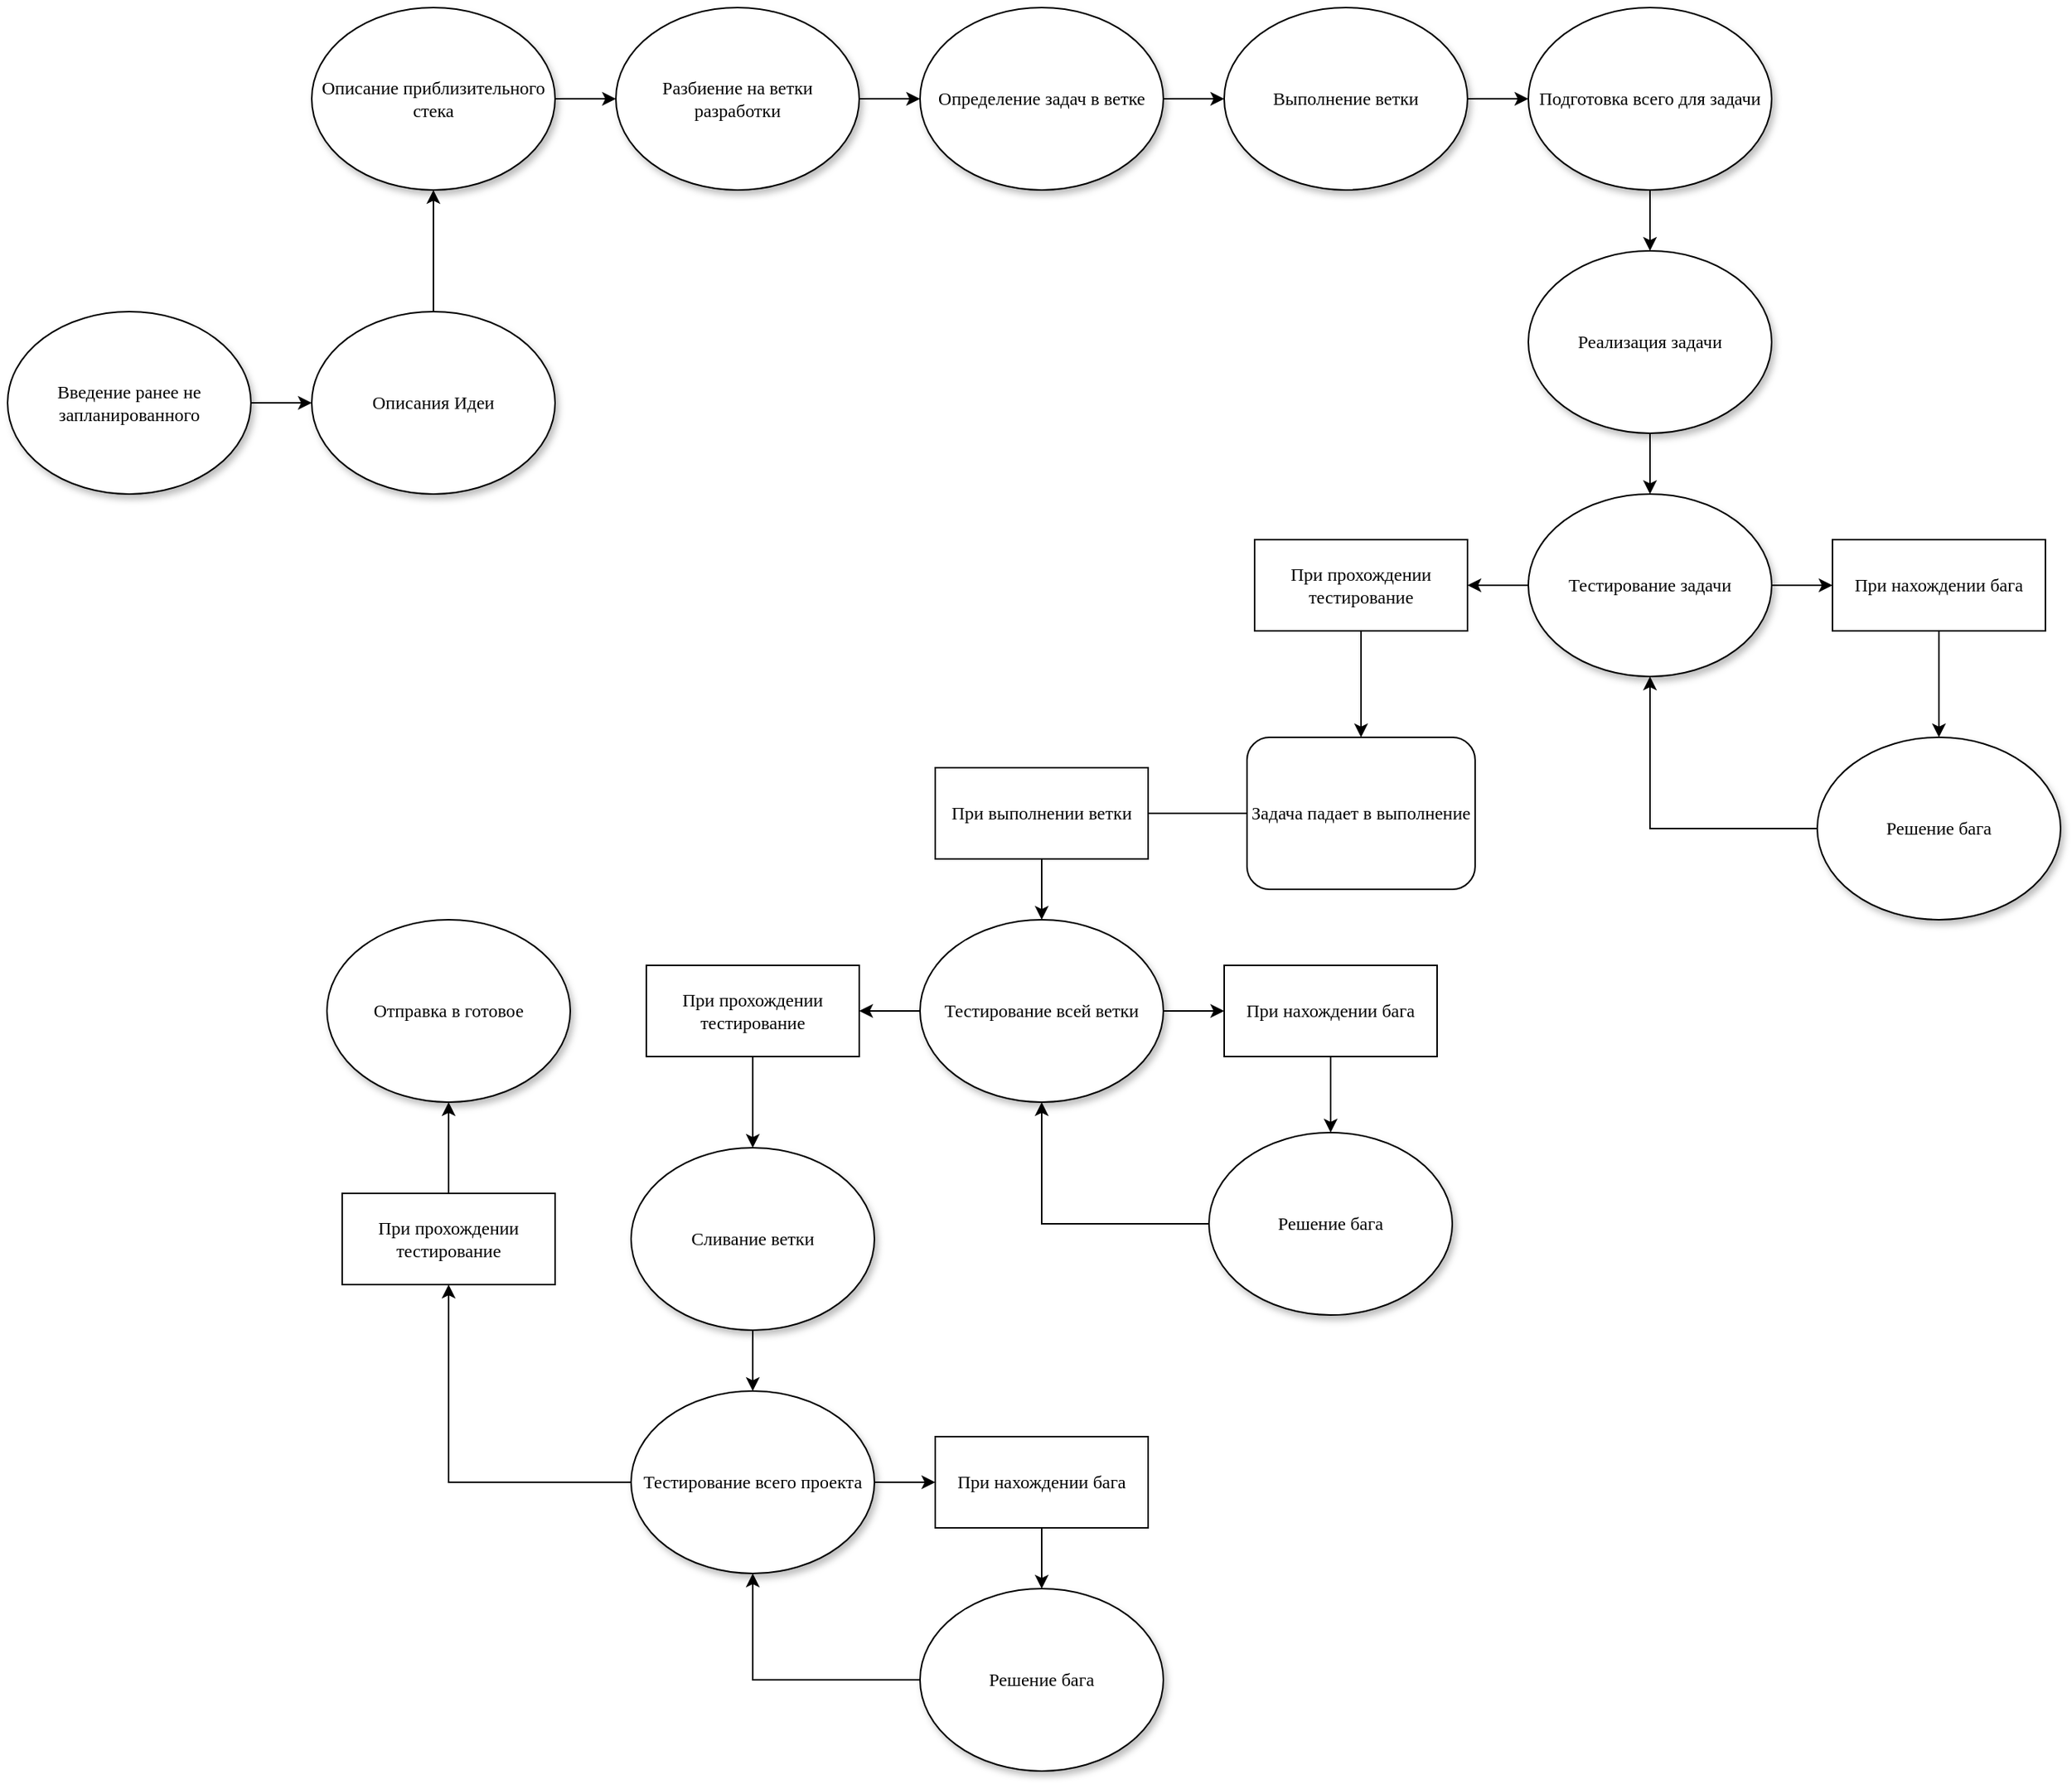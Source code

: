 <mxfile version="24.4.9" type="github">
  <diagram name="Page-1" id="42789a77-a242-8287-6e28-9cd8cfd52e62">
    <mxGraphModel dx="3630" dy="1495" grid="1" gridSize="10" guides="1" tooltips="1" connect="1" arrows="1" fold="1" page="1" pageScale="1" pageWidth="1100" pageHeight="850" background="none" math="0" shadow="0">
      <root>
        <mxCell id="0" />
        <mxCell id="1" parent="0" />
        <mxCell id="lRqvwbuOuGOCH_KBD1G7-10" style="edgeStyle=orthogonalEdgeStyle;rounded=0;orthogonalLoop=1;jettySize=auto;html=1;" edge="1" parent="1" source="lRqvwbuOuGOCH_KBD1G7-3" target="lRqvwbuOuGOCH_KBD1G7-4">
          <mxGeometry relative="1" as="geometry" />
        </mxCell>
        <mxCell id="lRqvwbuOuGOCH_KBD1G7-3" value="Описания Идеи" style="ellipse;whiteSpace=wrap;html=1;rounded=0;shadow=1;comic=0;labelBackgroundColor=none;strokeWidth=1;fontFamily=Verdana;fontSize=12;align=center;" vertex="1" parent="1">
          <mxGeometry x="-120" y="880" width="160" height="120" as="geometry" />
        </mxCell>
        <mxCell id="lRqvwbuOuGOCH_KBD1G7-68" style="edgeStyle=orthogonalEdgeStyle;rounded=0;orthogonalLoop=1;jettySize=auto;html=1;" edge="1" parent="1" source="lRqvwbuOuGOCH_KBD1G7-4" target="lRqvwbuOuGOCH_KBD1G7-9">
          <mxGeometry relative="1" as="geometry" />
        </mxCell>
        <mxCell id="lRqvwbuOuGOCH_KBD1G7-4" value="Описание приблизительного стека" style="ellipse;whiteSpace=wrap;html=1;rounded=0;shadow=1;comic=0;labelBackgroundColor=none;strokeWidth=1;fontFamily=Verdana;fontSize=12;align=center;" vertex="1" parent="1">
          <mxGeometry x="-120" y="680" width="160" height="120" as="geometry" />
        </mxCell>
        <mxCell id="lRqvwbuOuGOCH_KBD1G7-21" style="edgeStyle=orthogonalEdgeStyle;rounded=0;orthogonalLoop=1;jettySize=auto;html=1;entryX=0.5;entryY=0;entryDx=0;entryDy=0;" edge="1" parent="1" source="lRqvwbuOuGOCH_KBD1G7-7" target="lRqvwbuOuGOCH_KBD1G7-15">
          <mxGeometry relative="1" as="geometry" />
        </mxCell>
        <mxCell id="lRqvwbuOuGOCH_KBD1G7-7" value="Подготовка всего для задачи" style="ellipse;whiteSpace=wrap;html=1;rounded=0;shadow=1;comic=0;labelBackgroundColor=none;strokeWidth=1;fontFamily=Verdana;fontSize=12;align=center;" vertex="1" parent="1">
          <mxGeometry x="680" y="680" width="160" height="120" as="geometry" />
        </mxCell>
        <mxCell id="lRqvwbuOuGOCH_KBD1G7-19" style="edgeStyle=orthogonalEdgeStyle;rounded=0;orthogonalLoop=1;jettySize=auto;html=1;" edge="1" parent="1" source="lRqvwbuOuGOCH_KBD1G7-8" target="lRqvwbuOuGOCH_KBD1G7-18">
          <mxGeometry relative="1" as="geometry" />
        </mxCell>
        <mxCell id="lRqvwbuOuGOCH_KBD1G7-8" value="Определение задач в ветке" style="ellipse;whiteSpace=wrap;html=1;rounded=0;shadow=1;comic=0;labelBackgroundColor=none;strokeWidth=1;fontFamily=Verdana;fontSize=12;align=center;" vertex="1" parent="1">
          <mxGeometry x="280" y="680" width="160" height="120" as="geometry" />
        </mxCell>
        <mxCell id="lRqvwbuOuGOCH_KBD1G7-12" style="edgeStyle=orthogonalEdgeStyle;rounded=0;orthogonalLoop=1;jettySize=auto;html=1;" edge="1" parent="1" source="lRqvwbuOuGOCH_KBD1G7-9" target="lRqvwbuOuGOCH_KBD1G7-8">
          <mxGeometry relative="1" as="geometry" />
        </mxCell>
        <mxCell id="lRqvwbuOuGOCH_KBD1G7-9" value="Разбиение на ветки разработки" style="ellipse;whiteSpace=wrap;html=1;rounded=0;shadow=1;comic=0;labelBackgroundColor=none;strokeWidth=1;fontFamily=Verdana;fontSize=12;align=center;" vertex="1" parent="1">
          <mxGeometry x="80" y="680" width="160" height="120" as="geometry" />
        </mxCell>
        <mxCell id="lRqvwbuOuGOCH_KBD1G7-30" style="edgeStyle=orthogonalEdgeStyle;rounded=0;orthogonalLoop=1;jettySize=auto;html=1;entryX=0;entryY=0.5;entryDx=0;entryDy=0;" edge="1" parent="1" source="lRqvwbuOuGOCH_KBD1G7-14">
          <mxGeometry relative="1" as="geometry">
            <mxPoint x="880" y="1060" as="targetPoint" />
          </mxGeometry>
        </mxCell>
        <mxCell id="lRqvwbuOuGOCH_KBD1G7-31" style="edgeStyle=orthogonalEdgeStyle;rounded=0;orthogonalLoop=1;jettySize=auto;html=1;entryX=1;entryY=0.5;entryDx=0;entryDy=0;" edge="1" parent="1" source="lRqvwbuOuGOCH_KBD1G7-14">
          <mxGeometry relative="1" as="geometry">
            <mxPoint x="640" y="1060" as="targetPoint" />
          </mxGeometry>
        </mxCell>
        <mxCell id="lRqvwbuOuGOCH_KBD1G7-14" value="Тестирование задачи" style="ellipse;whiteSpace=wrap;html=1;rounded=0;shadow=1;comic=0;labelBackgroundColor=none;strokeWidth=1;fontFamily=Verdana;fontSize=12;align=center;" vertex="1" parent="1">
          <mxGeometry x="680" y="1000" width="160" height="120" as="geometry" />
        </mxCell>
        <mxCell id="lRqvwbuOuGOCH_KBD1G7-29" style="edgeStyle=orthogonalEdgeStyle;rounded=0;orthogonalLoop=1;jettySize=auto;html=1;" edge="1" parent="1" source="lRqvwbuOuGOCH_KBD1G7-15" target="lRqvwbuOuGOCH_KBD1G7-14">
          <mxGeometry relative="1" as="geometry" />
        </mxCell>
        <mxCell id="lRqvwbuOuGOCH_KBD1G7-15" value="Реализация задачи" style="ellipse;whiteSpace=wrap;html=1;rounded=0;shadow=1;comic=0;labelBackgroundColor=none;strokeWidth=1;fontFamily=Verdana;fontSize=12;align=center;" vertex="1" parent="1">
          <mxGeometry x="680" y="840" width="160" height="120" as="geometry" />
        </mxCell>
        <mxCell id="lRqvwbuOuGOCH_KBD1G7-34" style="edgeStyle=orthogonalEdgeStyle;rounded=0;orthogonalLoop=1;jettySize=auto;html=1;" edge="1" parent="1" source="lRqvwbuOuGOCH_KBD1G7-18" target="lRqvwbuOuGOCH_KBD1G7-7">
          <mxGeometry relative="1" as="geometry">
            <mxPoint x="670" y="740" as="targetPoint" />
          </mxGeometry>
        </mxCell>
        <mxCell id="lRqvwbuOuGOCH_KBD1G7-18" value="Выполнение ветки" style="ellipse;whiteSpace=wrap;html=1;rounded=0;shadow=1;comic=0;labelBackgroundColor=none;strokeWidth=1;fontFamily=Verdana;fontSize=12;align=center;" vertex="1" parent="1">
          <mxGeometry x="480" y="680" width="160" height="120" as="geometry" />
        </mxCell>
        <mxCell id="lRqvwbuOuGOCH_KBD1G7-37" style="edgeStyle=orthogonalEdgeStyle;rounded=0;orthogonalLoop=1;jettySize=auto;html=1;entryX=0.5;entryY=1;entryDx=0;entryDy=0;" edge="1" parent="1" source="lRqvwbuOuGOCH_KBD1G7-24" target="lRqvwbuOuGOCH_KBD1G7-14">
          <mxGeometry relative="1" as="geometry" />
        </mxCell>
        <mxCell id="lRqvwbuOuGOCH_KBD1G7-24" value="Решение бага" style="ellipse;whiteSpace=wrap;html=1;rounded=0;shadow=1;comic=0;labelBackgroundColor=none;strokeWidth=1;fontFamily=Verdana;fontSize=12;align=center;" vertex="1" parent="1">
          <mxGeometry x="870" y="1160" width="160" height="120" as="geometry" />
        </mxCell>
        <mxCell id="lRqvwbuOuGOCH_KBD1G7-28" style="edgeStyle=orthogonalEdgeStyle;rounded=0;orthogonalLoop=1;jettySize=auto;html=1;entryX=0;entryY=0.5;entryDx=0;entryDy=0;" edge="1" parent="1" source="lRqvwbuOuGOCH_KBD1G7-27" target="lRqvwbuOuGOCH_KBD1G7-3">
          <mxGeometry relative="1" as="geometry" />
        </mxCell>
        <mxCell id="lRqvwbuOuGOCH_KBD1G7-27" value="Введение ранее не запланированного" style="ellipse;whiteSpace=wrap;html=1;rounded=0;shadow=1;comic=0;labelBackgroundColor=none;strokeWidth=1;fontFamily=Verdana;fontSize=12;align=center;" vertex="1" parent="1">
          <mxGeometry x="-320" y="880" width="160" height="120" as="geometry" />
        </mxCell>
        <mxCell id="lRqvwbuOuGOCH_KBD1G7-38" style="edgeStyle=orthogonalEdgeStyle;rounded=0;orthogonalLoop=1;jettySize=auto;html=1;entryX=0.5;entryY=0;entryDx=0;entryDy=0;" edge="1" parent="1" source="lRqvwbuOuGOCH_KBD1G7-32">
          <mxGeometry relative="1" as="geometry">
            <mxPoint x="570" y="1160" as="targetPoint" />
          </mxGeometry>
        </mxCell>
        <mxCell id="lRqvwbuOuGOCH_KBD1G7-32" value="&lt;span style=&quot;font-family: Verdana;&quot;&gt;При прохождении тестирование&lt;/span&gt;" style="rounded=0;whiteSpace=wrap;html=1;" vertex="1" parent="1">
          <mxGeometry x="500" y="1030" width="140" height="60" as="geometry" />
        </mxCell>
        <mxCell id="lRqvwbuOuGOCH_KBD1G7-35" style="edgeStyle=orthogonalEdgeStyle;rounded=0;orthogonalLoop=1;jettySize=auto;html=1;entryX=0.5;entryY=0;entryDx=0;entryDy=0;" edge="1" parent="1" source="lRqvwbuOuGOCH_KBD1G7-33" target="lRqvwbuOuGOCH_KBD1G7-24">
          <mxGeometry relative="1" as="geometry" />
        </mxCell>
        <mxCell id="lRqvwbuOuGOCH_KBD1G7-33" value="&lt;span style=&quot;font-family: Verdana;&quot;&gt;При нахождении бага&lt;/span&gt;" style="rounded=0;whiteSpace=wrap;html=1;" vertex="1" parent="1">
          <mxGeometry x="880" y="1030" width="140" height="60" as="geometry" />
        </mxCell>
        <mxCell id="lRqvwbuOuGOCH_KBD1G7-43" style="edgeStyle=orthogonalEdgeStyle;rounded=0;orthogonalLoop=1;jettySize=auto;html=1;exitX=0;exitY=0.5;exitDx=0;exitDy=0;entryX=1;entryY=0.5;entryDx=0;entryDy=0;" edge="1" parent="1" source="lRqvwbuOuGOCH_KBD1G7-39">
          <mxGeometry relative="1" as="geometry">
            <mxPoint x="410" y="1210" as="targetPoint" />
          </mxGeometry>
        </mxCell>
        <mxCell id="lRqvwbuOuGOCH_KBD1G7-39" value="&lt;span style=&quot;font-family: Verdana;&quot;&gt;Задача падает в выполнение&lt;/span&gt;" style="rounded=1;whiteSpace=wrap;html=1;" vertex="1" parent="1">
          <mxGeometry x="495" y="1160" width="150" height="100" as="geometry" />
        </mxCell>
        <mxCell id="lRqvwbuOuGOCH_KBD1G7-40" value="Отправка в готовое" style="ellipse;whiteSpace=wrap;html=1;rounded=0;shadow=1;comic=0;labelBackgroundColor=none;strokeWidth=1;fontFamily=Verdana;fontSize=12;align=center;" vertex="1" parent="1">
          <mxGeometry x="-110" y="1280" width="160" height="120" as="geometry" />
        </mxCell>
        <mxCell id="lRqvwbuOuGOCH_KBD1G7-50" style="edgeStyle=orthogonalEdgeStyle;rounded=0;orthogonalLoop=1;jettySize=auto;html=1;" edge="1" parent="1" source="lRqvwbuOuGOCH_KBD1G7-42" target="lRqvwbuOuGOCH_KBD1G7-48">
          <mxGeometry relative="1" as="geometry" />
        </mxCell>
        <mxCell id="lRqvwbuOuGOCH_KBD1G7-60" style="edgeStyle=orthogonalEdgeStyle;rounded=0;orthogonalLoop=1;jettySize=auto;html=1;entryX=0;entryY=0.5;entryDx=0;entryDy=0;" edge="1" parent="1" source="lRqvwbuOuGOCH_KBD1G7-42" target="lRqvwbuOuGOCH_KBD1G7-53">
          <mxGeometry relative="1" as="geometry" />
        </mxCell>
        <mxCell id="lRqvwbuOuGOCH_KBD1G7-42" value="Тестирование всей ветки" style="ellipse;whiteSpace=wrap;html=1;rounded=0;shadow=1;comic=0;labelBackgroundColor=none;strokeWidth=1;fontFamily=Verdana;fontSize=12;align=center;" vertex="1" parent="1">
          <mxGeometry x="280" y="1280" width="160" height="120" as="geometry" />
        </mxCell>
        <mxCell id="lRqvwbuOuGOCH_KBD1G7-46" style="edgeStyle=orthogonalEdgeStyle;rounded=0;orthogonalLoop=1;jettySize=auto;html=1;entryX=0.5;entryY=0;entryDx=0;entryDy=0;" edge="1" parent="1" source="lRqvwbuOuGOCH_KBD1G7-44" target="lRqvwbuOuGOCH_KBD1G7-42">
          <mxGeometry relative="1" as="geometry" />
        </mxCell>
        <mxCell id="lRqvwbuOuGOCH_KBD1G7-44" value="&lt;span style=&quot;font-family: Verdana;&quot;&gt;При выполнении ветки&lt;/span&gt;" style="rounded=0;whiteSpace=wrap;html=1;" vertex="1" parent="1">
          <mxGeometry x="290" y="1180" width="140" height="60" as="geometry" />
        </mxCell>
        <mxCell id="lRqvwbuOuGOCH_KBD1G7-70" style="edgeStyle=orthogonalEdgeStyle;rounded=0;orthogonalLoop=1;jettySize=auto;html=1;exitX=0.5;exitY=1;exitDx=0;exitDy=0;" edge="1" parent="1" source="lRqvwbuOuGOCH_KBD1G7-48" target="lRqvwbuOuGOCH_KBD1G7-69">
          <mxGeometry relative="1" as="geometry" />
        </mxCell>
        <mxCell id="lRqvwbuOuGOCH_KBD1G7-48" value="&lt;span style=&quot;font-family: Verdana;&quot;&gt;При прохождении тестирование&lt;/span&gt;" style="rounded=0;whiteSpace=wrap;html=1;" vertex="1" parent="1">
          <mxGeometry x="100" y="1310" width="140" height="60" as="geometry" />
        </mxCell>
        <mxCell id="lRqvwbuOuGOCH_KBD1G7-56" style="edgeStyle=orthogonalEdgeStyle;rounded=0;orthogonalLoop=1;jettySize=auto;html=1;" edge="1" parent="1" source="lRqvwbuOuGOCH_KBD1G7-49" target="lRqvwbuOuGOCH_KBD1G7-55">
          <mxGeometry relative="1" as="geometry" />
        </mxCell>
        <mxCell id="lRqvwbuOuGOCH_KBD1G7-59" style="edgeStyle=orthogonalEdgeStyle;rounded=0;orthogonalLoop=1;jettySize=auto;html=1;exitX=1;exitY=0.5;exitDx=0;exitDy=0;entryX=0;entryY=0.5;entryDx=0;entryDy=0;" edge="1" parent="1" source="lRqvwbuOuGOCH_KBD1G7-49" target="lRqvwbuOuGOCH_KBD1G7-52">
          <mxGeometry relative="1" as="geometry" />
        </mxCell>
        <mxCell id="lRqvwbuOuGOCH_KBD1G7-49" value="Тестирование всего проекта" style="ellipse;whiteSpace=wrap;html=1;rounded=0;shadow=1;comic=0;labelBackgroundColor=none;strokeWidth=1;fontFamily=Verdana;fontSize=12;align=center;" vertex="1" parent="1">
          <mxGeometry x="90" y="1590" width="160" height="120" as="geometry" />
        </mxCell>
        <mxCell id="lRqvwbuOuGOCH_KBD1G7-76" style="edgeStyle=orthogonalEdgeStyle;rounded=0;orthogonalLoop=1;jettySize=auto;html=1;" edge="1" parent="1" source="lRqvwbuOuGOCH_KBD1G7-52" target="lRqvwbuOuGOCH_KBD1G7-75">
          <mxGeometry relative="1" as="geometry" />
        </mxCell>
        <mxCell id="lRqvwbuOuGOCH_KBD1G7-52" value="&lt;span style=&quot;font-family: Verdana;&quot;&gt;При нахождении бага&lt;/span&gt;" style="rounded=0;whiteSpace=wrap;html=1;" vertex="1" parent="1">
          <mxGeometry x="290" y="1620" width="140" height="60" as="geometry" />
        </mxCell>
        <mxCell id="lRqvwbuOuGOCH_KBD1G7-73" style="edgeStyle=orthogonalEdgeStyle;rounded=0;orthogonalLoop=1;jettySize=auto;html=1;" edge="1" parent="1" source="lRqvwbuOuGOCH_KBD1G7-53" target="lRqvwbuOuGOCH_KBD1G7-72">
          <mxGeometry relative="1" as="geometry" />
        </mxCell>
        <mxCell id="lRqvwbuOuGOCH_KBD1G7-53" value="&lt;span style=&quot;font-family: Verdana;&quot;&gt;При нахождении бага&lt;/span&gt;" style="rounded=0;whiteSpace=wrap;html=1;" vertex="1" parent="1">
          <mxGeometry x="480" y="1310" width="140" height="60" as="geometry" />
        </mxCell>
        <mxCell id="lRqvwbuOuGOCH_KBD1G7-58" style="edgeStyle=orthogonalEdgeStyle;rounded=0;orthogonalLoop=1;jettySize=auto;html=1;exitX=0.5;exitY=0;exitDx=0;exitDy=0;entryX=0.5;entryY=1;entryDx=0;entryDy=0;" edge="1" parent="1" source="lRqvwbuOuGOCH_KBD1G7-55" target="lRqvwbuOuGOCH_KBD1G7-40">
          <mxGeometry relative="1" as="geometry" />
        </mxCell>
        <mxCell id="lRqvwbuOuGOCH_KBD1G7-55" value="&lt;span style=&quot;font-family: Verdana;&quot;&gt;При прохождении тестирование&lt;/span&gt;" style="rounded=0;whiteSpace=wrap;html=1;" vertex="1" parent="1">
          <mxGeometry x="-100" y="1460" width="140" height="60" as="geometry" />
        </mxCell>
        <mxCell id="lRqvwbuOuGOCH_KBD1G7-71" style="edgeStyle=orthogonalEdgeStyle;rounded=0;orthogonalLoop=1;jettySize=auto;html=1;" edge="1" parent="1" source="lRqvwbuOuGOCH_KBD1G7-69" target="lRqvwbuOuGOCH_KBD1G7-49">
          <mxGeometry relative="1" as="geometry" />
        </mxCell>
        <mxCell id="lRqvwbuOuGOCH_KBD1G7-69" value="Сливание ветки" style="ellipse;whiteSpace=wrap;html=1;rounded=0;shadow=1;comic=0;labelBackgroundColor=none;strokeWidth=1;fontFamily=Verdana;fontSize=12;align=center;" vertex="1" parent="1">
          <mxGeometry x="90" y="1430" width="160" height="120" as="geometry" />
        </mxCell>
        <mxCell id="lRqvwbuOuGOCH_KBD1G7-74" style="edgeStyle=orthogonalEdgeStyle;rounded=0;orthogonalLoop=1;jettySize=auto;html=1;entryX=0.5;entryY=1;entryDx=0;entryDy=0;" edge="1" parent="1" source="lRqvwbuOuGOCH_KBD1G7-72" target="lRqvwbuOuGOCH_KBD1G7-42">
          <mxGeometry relative="1" as="geometry" />
        </mxCell>
        <mxCell id="lRqvwbuOuGOCH_KBD1G7-72" value="Решение бага" style="ellipse;whiteSpace=wrap;html=1;rounded=0;shadow=1;comic=0;labelBackgroundColor=none;strokeWidth=1;fontFamily=Verdana;fontSize=12;align=center;" vertex="1" parent="1">
          <mxGeometry x="470" y="1420" width="160" height="120" as="geometry" />
        </mxCell>
        <mxCell id="lRqvwbuOuGOCH_KBD1G7-77" style="edgeStyle=orthogonalEdgeStyle;rounded=0;orthogonalLoop=1;jettySize=auto;html=1;entryX=0.5;entryY=1;entryDx=0;entryDy=0;" edge="1" parent="1" source="lRqvwbuOuGOCH_KBD1G7-75" target="lRqvwbuOuGOCH_KBD1G7-49">
          <mxGeometry relative="1" as="geometry" />
        </mxCell>
        <mxCell id="lRqvwbuOuGOCH_KBD1G7-75" value="Решение бага" style="ellipse;whiteSpace=wrap;html=1;rounded=0;shadow=1;comic=0;labelBackgroundColor=none;strokeWidth=1;fontFamily=Verdana;fontSize=12;align=center;" vertex="1" parent="1">
          <mxGeometry x="280" y="1720" width="160" height="120" as="geometry" />
        </mxCell>
      </root>
    </mxGraphModel>
  </diagram>
</mxfile>
